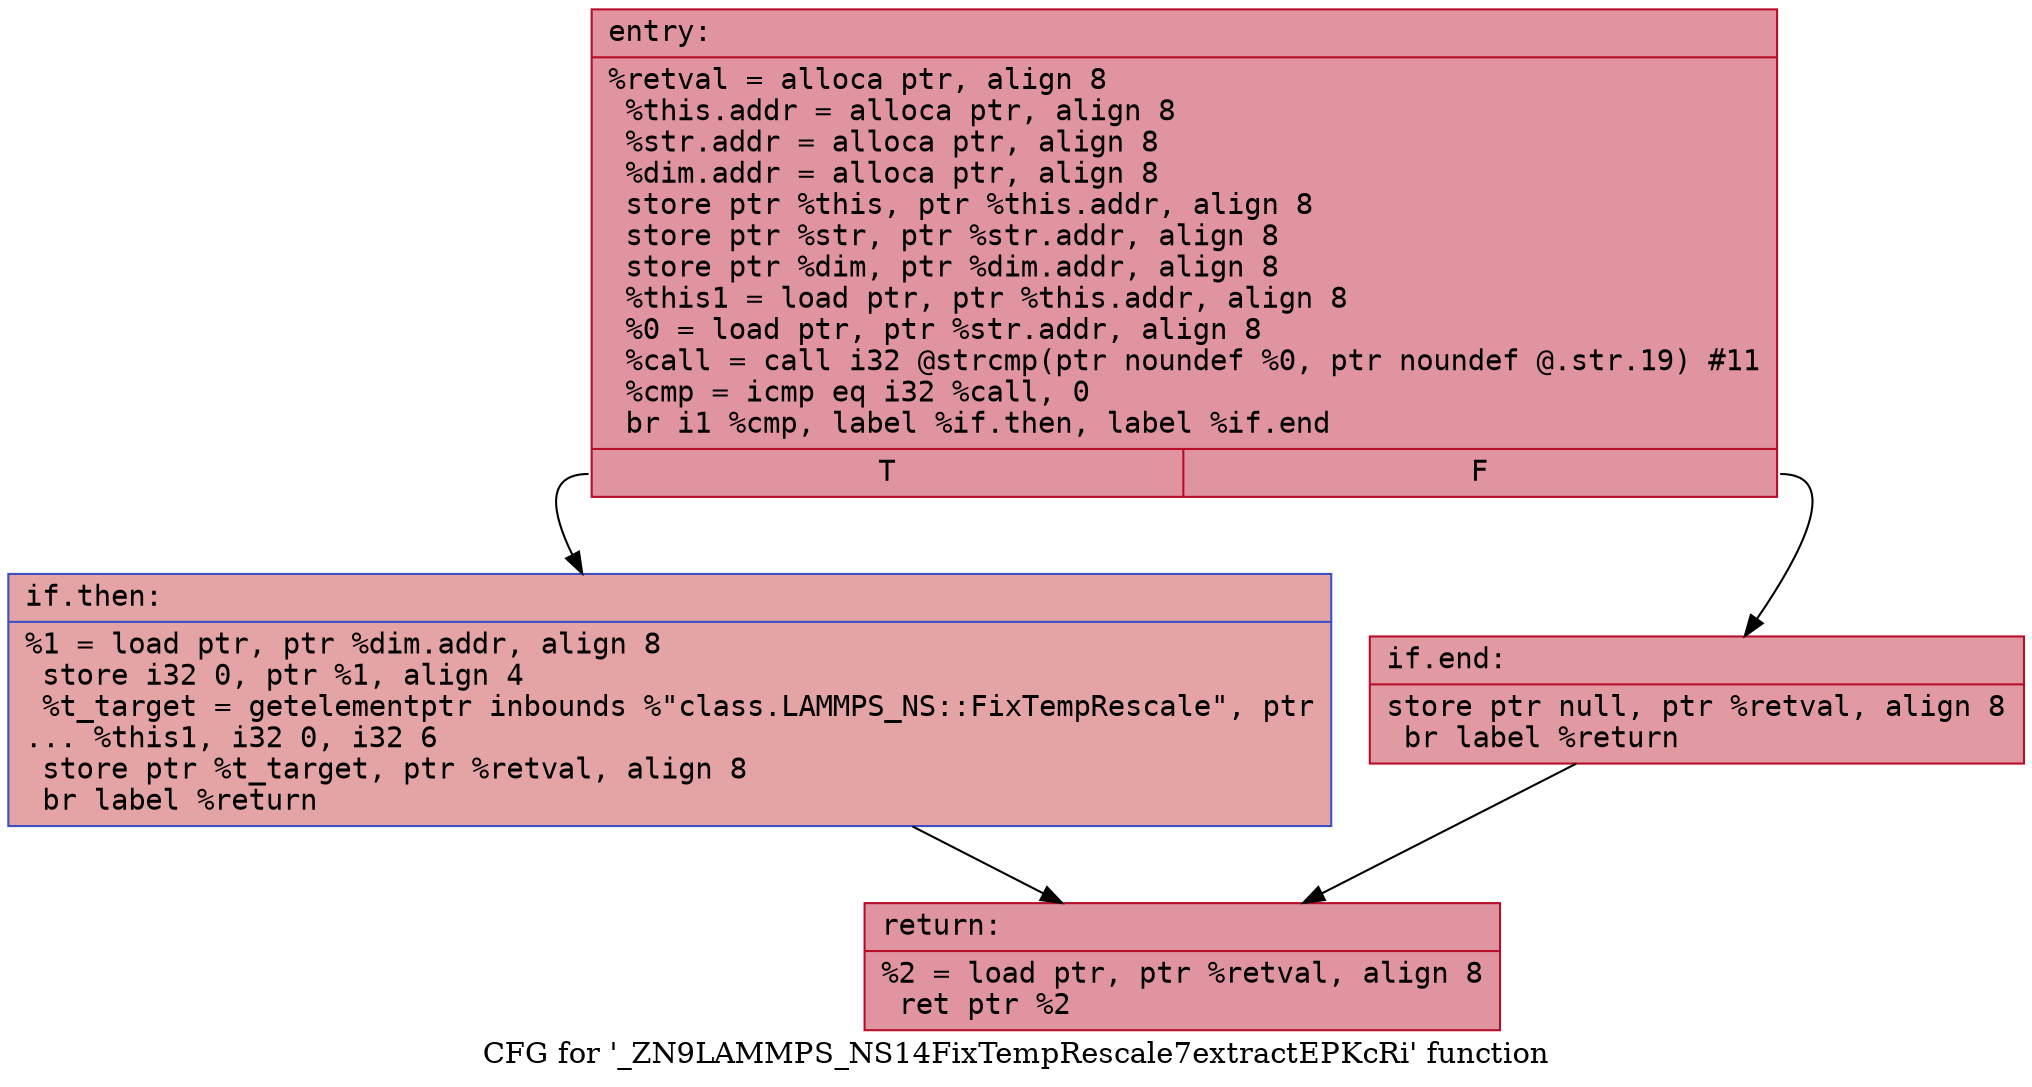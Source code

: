 digraph "CFG for '_ZN9LAMMPS_NS14FixTempRescale7extractEPKcRi' function" {
	label="CFG for '_ZN9LAMMPS_NS14FixTempRescale7extractEPKcRi' function";

	Node0x55b88c2f2f70 [shape=record,color="#b70d28ff", style=filled, fillcolor="#b70d2870" fontname="Courier",label="{entry:\l|  %retval = alloca ptr, align 8\l  %this.addr = alloca ptr, align 8\l  %str.addr = alloca ptr, align 8\l  %dim.addr = alloca ptr, align 8\l  store ptr %this, ptr %this.addr, align 8\l  store ptr %str, ptr %str.addr, align 8\l  store ptr %dim, ptr %dim.addr, align 8\l  %this1 = load ptr, ptr %this.addr, align 8\l  %0 = load ptr, ptr %str.addr, align 8\l  %call = call i32 @strcmp(ptr noundef %0, ptr noundef @.str.19) #11\l  %cmp = icmp eq i32 %call, 0\l  br i1 %cmp, label %if.then, label %if.end\l|{<s0>T|<s1>F}}"];
	Node0x55b88c2f2f70:s0 -> Node0x55b88c2f36c0[tooltip="entry -> if.then\nProbability 37.50%" ];
	Node0x55b88c2f2f70:s1 -> Node0x55b88c2f3730[tooltip="entry -> if.end\nProbability 62.50%" ];
	Node0x55b88c2f36c0 [shape=record,color="#3d50c3ff", style=filled, fillcolor="#c32e3170" fontname="Courier",label="{if.then:\l|  %1 = load ptr, ptr %dim.addr, align 8\l  store i32 0, ptr %1, align 4\l  %t_target = getelementptr inbounds %\"class.LAMMPS_NS::FixTempRescale\", ptr\l... %this1, i32 0, i32 6\l  store ptr %t_target, ptr %retval, align 8\l  br label %return\l}"];
	Node0x55b88c2f36c0 -> Node0x55b88c2f3ca0[tooltip="if.then -> return\nProbability 100.00%" ];
	Node0x55b88c2f3730 [shape=record,color="#b70d28ff", style=filled, fillcolor="#bb1b2c70" fontname="Courier",label="{if.end:\l|  store ptr null, ptr %retval, align 8\l  br label %return\l}"];
	Node0x55b88c2f3730 -> Node0x55b88c2f3ca0[tooltip="if.end -> return\nProbability 100.00%" ];
	Node0x55b88c2f3ca0 [shape=record,color="#b70d28ff", style=filled, fillcolor="#b70d2870" fontname="Courier",label="{return:\l|  %2 = load ptr, ptr %retval, align 8\l  ret ptr %2\l}"];
}

